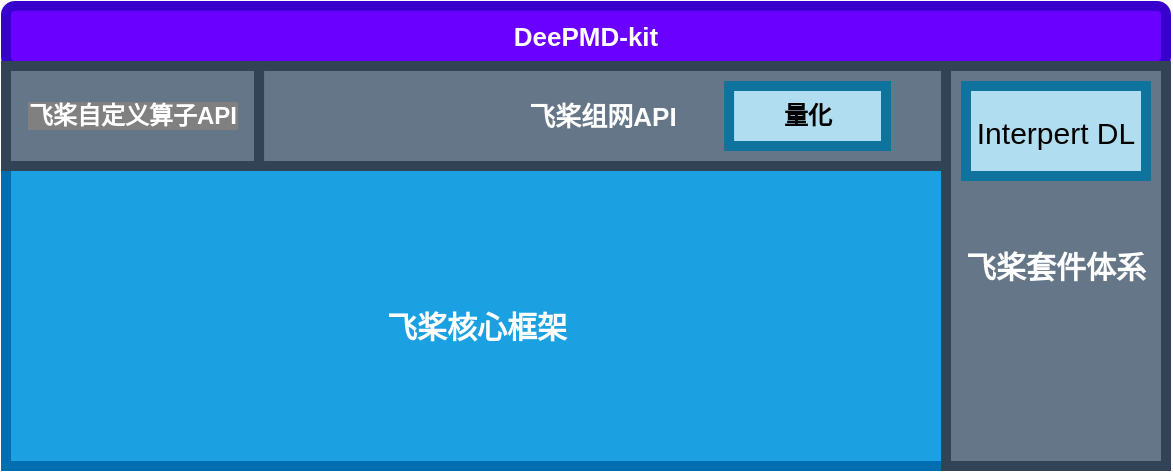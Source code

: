 <mxfile version="14.8.4" type="github">
  <diagram id="53Y-01zWzBL3yiK1s56i" name="Page-1">
    <mxGraphModel dx="2066" dy="826" grid="1" gridSize="10" guides="1" tooltips="1" connect="1" arrows="1" fold="1" page="1" pageScale="1" pageWidth="850" pageHeight="1100" math="0" shadow="0">
      <root>
        <mxCell id="0" />
        <mxCell id="1" parent="0" />
        <mxCell id="50lklCHc5W1sMrXra8Ou-2" value="&lt;b&gt;&lt;font style=&quot;font-size: 13px&quot;&gt;DeePMD-kit&lt;/font&gt;&lt;/b&gt;" style="rounded=1;whiteSpace=wrap;html=1;fillColor=#6a00ff;strokeColor=#3700CC;fontColor=#ffffff;strokeWidth=5;" vertex="1" parent="1">
          <mxGeometry x="140" y="240" width="580" height="30" as="geometry" />
        </mxCell>
        <mxCell id="50lklCHc5W1sMrXra8Ou-10" value="" style="group" vertex="1" connectable="0" parent="1">
          <mxGeometry x="140" y="270" width="470" height="200" as="geometry" />
        </mxCell>
        <mxCell id="50lklCHc5W1sMrXra8Ou-5" value="" style="rounded=0;whiteSpace=wrap;html=1;strokeWidth=5;fillColor=#1ba1e2;strokeColor=#006EAF;fontColor=#ffffff;" vertex="1" parent="50lklCHc5W1sMrXra8Ou-10">
          <mxGeometry width="470" height="200" as="geometry" />
        </mxCell>
        <mxCell id="50lklCHc5W1sMrXra8Ou-6" value="&lt;span style=&quot;font-family: &amp;#34;helvetica&amp;#34; ; font-size: 12px ; font-style: normal ; letter-spacing: normal ; text-align: center ; text-indent: 0px ; text-transform: none ; word-spacing: 0px ; display: inline ; float: none ; background-color: rgb(128 , 128 , 128)&quot;&gt;飞桨自定义算子API&lt;/span&gt;" style="rounded=0;whiteSpace=wrap;html=1;strokeWidth=5;fontStyle=1;fillColor=#647687;strokeColor=#314354;fontColor=#ffffff;" vertex="1" parent="50lklCHc5W1sMrXra8Ou-10">
          <mxGeometry width="126.538" height="50" as="geometry" />
        </mxCell>
        <mxCell id="50lklCHc5W1sMrXra8Ou-8" value="&lt;b&gt;&lt;font style=&quot;font-size: 13px&quot;&gt;飞桨组网API&lt;/font&gt;&lt;/b&gt;" style="rounded=0;whiteSpace=wrap;html=1;strokeWidth=5;fillColor=#647687;strokeColor=#314354;fontColor=#ffffff;" vertex="1" parent="50lklCHc5W1sMrXra8Ou-10">
          <mxGeometry x="126.538" width="343.462" height="50" as="geometry" />
        </mxCell>
        <mxCell id="50lklCHc5W1sMrXra8Ou-9" value="&lt;b&gt;量化&lt;/b&gt;" style="rounded=0;whiteSpace=wrap;html=1;strokeWidth=5;fillColor=#b1ddf0;strokeColor=#10739e;" vertex="1" parent="50lklCHc5W1sMrXra8Ou-10">
          <mxGeometry x="361.54" y="10" width="78.46" height="30" as="geometry" />
        </mxCell>
        <mxCell id="50lklCHc5W1sMrXra8Ou-7" value="飞桨核心框架" style="text;html=1;strokeColor=none;fillColor=none;align=center;verticalAlign=middle;whiteSpace=wrap;rounded=0;fontStyle=1;fontSize=15;fontColor=#FFFFFF;" vertex="1" parent="50lklCHc5W1sMrXra8Ou-10">
          <mxGeometry x="171.731" y="120" width="126.538" height="20" as="geometry" />
        </mxCell>
        <mxCell id="50lklCHc5W1sMrXra8Ou-11" value="&lt;b&gt;飞桨套件体系&lt;/b&gt;" style="rounded=0;whiteSpace=wrap;html=1;fontSize=15;strokeWidth=5;fillColor=#647687;strokeColor=#314354;fontColor=#ffffff;" vertex="1" parent="1">
          <mxGeometry x="610" y="270" width="110" height="200" as="geometry" />
        </mxCell>
        <mxCell id="50lklCHc5W1sMrXra8Ou-12" value="Interpert DL" style="rounded=0;whiteSpace=wrap;html=1;fontSize=15;strokeWidth=5;fillColor=#b1ddf0;strokeColor=#10739e;" vertex="1" parent="1">
          <mxGeometry x="620" y="280" width="90" height="45" as="geometry" />
        </mxCell>
      </root>
    </mxGraphModel>
  </diagram>
</mxfile>
